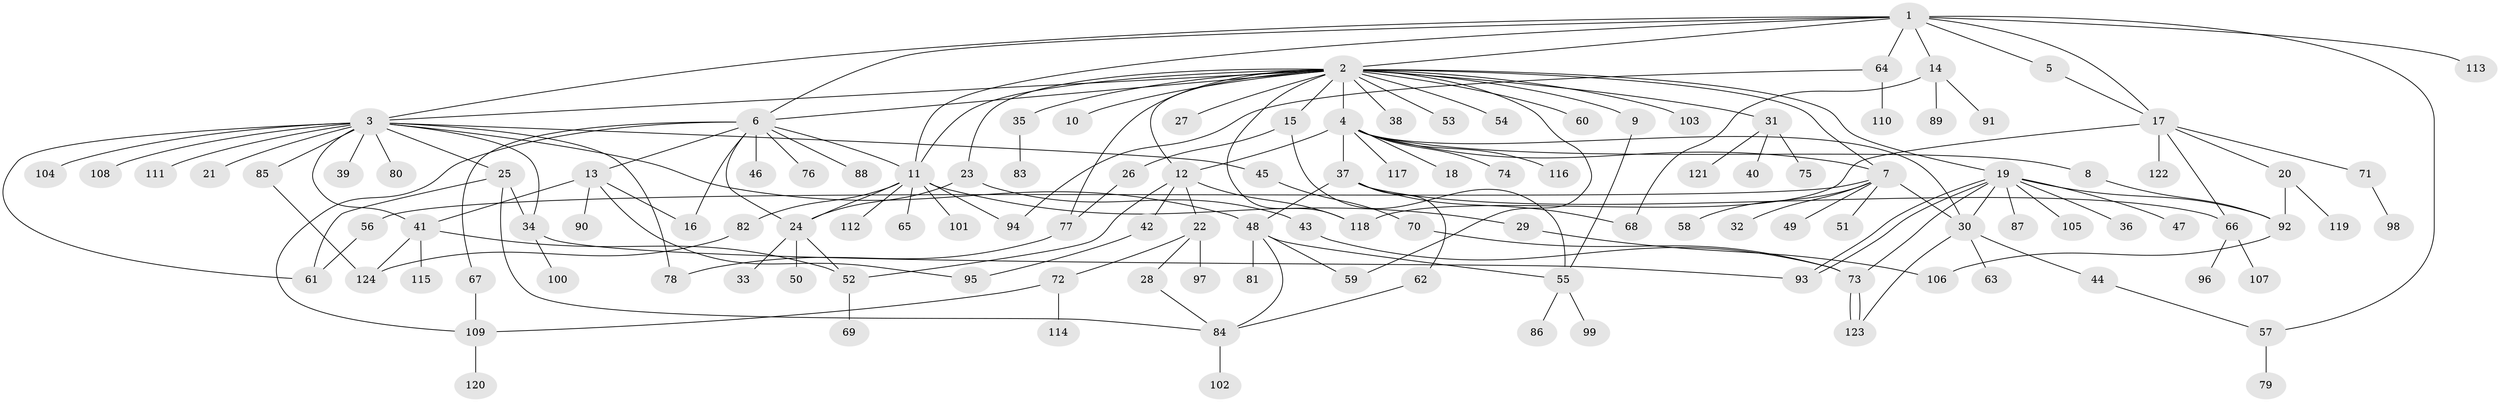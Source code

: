 // coarse degree distribution, {8: 0.022988505747126436, 9: 0.04597701149425287, 1: 0.4482758620689655, 6: 0.034482758620689655, 2: 0.1724137931034483, 5: 0.06896551724137931, 3: 0.12643678160919541, 22: 0.011494252873563218, 4: 0.05747126436781609, 14: 0.011494252873563218}
// Generated by graph-tools (version 1.1) at 2025/36/03/04/25 23:36:54]
// undirected, 124 vertices, 170 edges
graph export_dot {
  node [color=gray90,style=filled];
  1;
  2;
  3;
  4;
  5;
  6;
  7;
  8;
  9;
  10;
  11;
  12;
  13;
  14;
  15;
  16;
  17;
  18;
  19;
  20;
  21;
  22;
  23;
  24;
  25;
  26;
  27;
  28;
  29;
  30;
  31;
  32;
  33;
  34;
  35;
  36;
  37;
  38;
  39;
  40;
  41;
  42;
  43;
  44;
  45;
  46;
  47;
  48;
  49;
  50;
  51;
  52;
  53;
  54;
  55;
  56;
  57;
  58;
  59;
  60;
  61;
  62;
  63;
  64;
  65;
  66;
  67;
  68;
  69;
  70;
  71;
  72;
  73;
  74;
  75;
  76;
  77;
  78;
  79;
  80;
  81;
  82;
  83;
  84;
  85;
  86;
  87;
  88;
  89;
  90;
  91;
  92;
  93;
  94;
  95;
  96;
  97;
  98;
  99;
  100;
  101;
  102;
  103;
  104;
  105;
  106;
  107;
  108;
  109;
  110;
  111;
  112;
  113;
  114;
  115;
  116;
  117;
  118;
  119;
  120;
  121;
  122;
  123;
  124;
  1 -- 2;
  1 -- 3;
  1 -- 5;
  1 -- 6;
  1 -- 11;
  1 -- 14;
  1 -- 17;
  1 -- 57;
  1 -- 64;
  1 -- 113;
  2 -- 3;
  2 -- 4;
  2 -- 6;
  2 -- 7;
  2 -- 9;
  2 -- 10;
  2 -- 11;
  2 -- 12;
  2 -- 15;
  2 -- 19;
  2 -- 23;
  2 -- 27;
  2 -- 31;
  2 -- 35;
  2 -- 38;
  2 -- 53;
  2 -- 54;
  2 -- 59;
  2 -- 60;
  2 -- 77;
  2 -- 103;
  2 -- 118;
  3 -- 21;
  3 -- 25;
  3 -- 34;
  3 -- 39;
  3 -- 41;
  3 -- 45;
  3 -- 48;
  3 -- 61;
  3 -- 78;
  3 -- 80;
  3 -- 85;
  3 -- 104;
  3 -- 108;
  3 -- 111;
  4 -- 7;
  4 -- 8;
  4 -- 12;
  4 -- 18;
  4 -- 30;
  4 -- 37;
  4 -- 74;
  4 -- 116;
  4 -- 117;
  5 -- 17;
  6 -- 11;
  6 -- 13;
  6 -- 16;
  6 -- 24;
  6 -- 46;
  6 -- 67;
  6 -- 76;
  6 -- 88;
  6 -- 109;
  7 -- 30;
  7 -- 32;
  7 -- 49;
  7 -- 51;
  7 -- 56;
  7 -- 58;
  8 -- 92;
  9 -- 55;
  11 -- 24;
  11 -- 29;
  11 -- 65;
  11 -- 82;
  11 -- 94;
  11 -- 101;
  11 -- 112;
  12 -- 22;
  12 -- 42;
  12 -- 52;
  12 -- 118;
  13 -- 16;
  13 -- 41;
  13 -- 90;
  13 -- 95;
  14 -- 68;
  14 -- 89;
  14 -- 91;
  15 -- 26;
  15 -- 55;
  17 -- 20;
  17 -- 66;
  17 -- 71;
  17 -- 118;
  17 -- 122;
  19 -- 30;
  19 -- 36;
  19 -- 47;
  19 -- 73;
  19 -- 87;
  19 -- 92;
  19 -- 93;
  19 -- 93;
  19 -- 105;
  20 -- 92;
  20 -- 119;
  22 -- 28;
  22 -- 72;
  22 -- 97;
  23 -- 24;
  23 -- 43;
  24 -- 33;
  24 -- 50;
  24 -- 52;
  25 -- 34;
  25 -- 61;
  25 -- 84;
  26 -- 77;
  28 -- 84;
  29 -- 106;
  30 -- 44;
  30 -- 63;
  30 -- 123;
  31 -- 40;
  31 -- 75;
  31 -- 121;
  34 -- 93;
  34 -- 100;
  35 -- 83;
  37 -- 48;
  37 -- 62;
  37 -- 66;
  37 -- 68;
  41 -- 52;
  41 -- 115;
  41 -- 124;
  42 -- 95;
  43 -- 73;
  44 -- 57;
  45 -- 70;
  48 -- 55;
  48 -- 59;
  48 -- 81;
  48 -- 84;
  52 -- 69;
  55 -- 86;
  55 -- 99;
  56 -- 61;
  57 -- 79;
  62 -- 84;
  64 -- 94;
  64 -- 110;
  66 -- 96;
  66 -- 107;
  67 -- 109;
  70 -- 73;
  71 -- 98;
  72 -- 109;
  72 -- 114;
  73 -- 123;
  73 -- 123;
  77 -- 78;
  82 -- 124;
  84 -- 102;
  85 -- 124;
  92 -- 106;
  109 -- 120;
}

